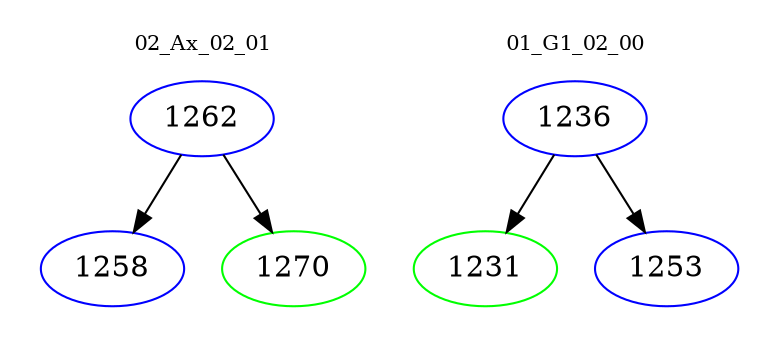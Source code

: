 digraph{
subgraph cluster_0 {
color = white
label = "02_Ax_02_01";
fontsize=10;
T0_1262 [label="1262", color="blue"]
T0_1262 -> T0_1258 [color="black"]
T0_1258 [label="1258", color="blue"]
T0_1262 -> T0_1270 [color="black"]
T0_1270 [label="1270", color="green"]
}
subgraph cluster_1 {
color = white
label = "01_G1_02_00";
fontsize=10;
T1_1236 [label="1236", color="blue"]
T1_1236 -> T1_1231 [color="black"]
T1_1231 [label="1231", color="green"]
T1_1236 -> T1_1253 [color="black"]
T1_1253 [label="1253", color="blue"]
}
}
